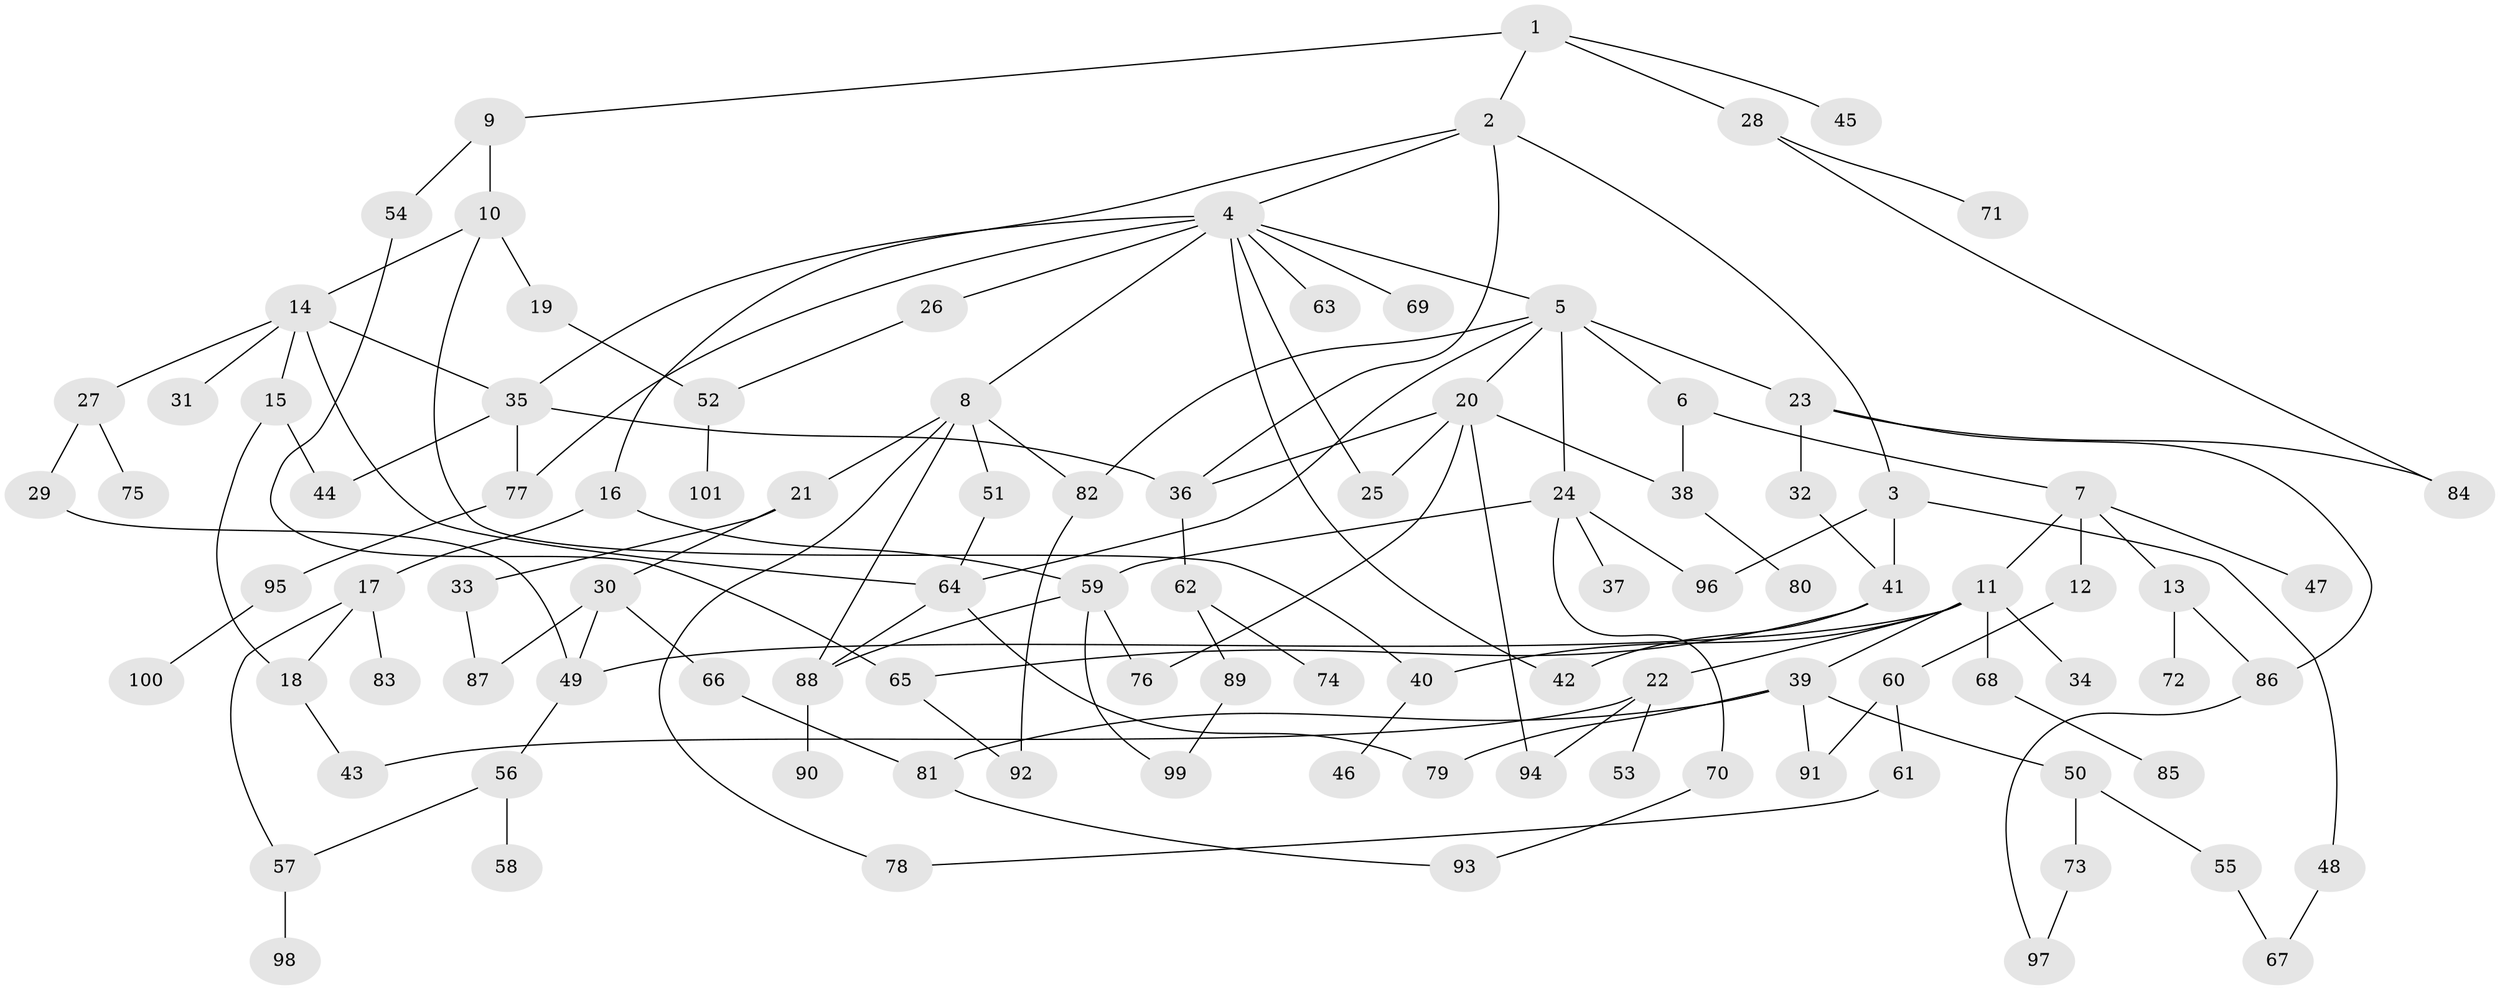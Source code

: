 // coarse degree distribution, {4: 0.04285714285714286, 7: 0.014285714285714285, 1: 0.3142857142857143, 2: 0.2857142857142857, 13: 0.014285714285714285, 5: 0.17142857142857143, 6: 0.02857142857142857, 3: 0.11428571428571428, 10: 0.014285714285714285}
// Generated by graph-tools (version 1.1) at 2025/46/03/04/25 21:46:06]
// undirected, 101 vertices, 138 edges
graph export_dot {
graph [start="1"]
  node [color=gray90,style=filled];
  1;
  2;
  3;
  4;
  5;
  6;
  7;
  8;
  9;
  10;
  11;
  12;
  13;
  14;
  15;
  16;
  17;
  18;
  19;
  20;
  21;
  22;
  23;
  24;
  25;
  26;
  27;
  28;
  29;
  30;
  31;
  32;
  33;
  34;
  35;
  36;
  37;
  38;
  39;
  40;
  41;
  42;
  43;
  44;
  45;
  46;
  47;
  48;
  49;
  50;
  51;
  52;
  53;
  54;
  55;
  56;
  57;
  58;
  59;
  60;
  61;
  62;
  63;
  64;
  65;
  66;
  67;
  68;
  69;
  70;
  71;
  72;
  73;
  74;
  75;
  76;
  77;
  78;
  79;
  80;
  81;
  82;
  83;
  84;
  85;
  86;
  87;
  88;
  89;
  90;
  91;
  92;
  93;
  94;
  95;
  96;
  97;
  98;
  99;
  100;
  101;
  1 -- 2;
  1 -- 9;
  1 -- 28;
  1 -- 45;
  2 -- 3;
  2 -- 4;
  2 -- 16;
  2 -- 36;
  3 -- 48;
  3 -- 96;
  3 -- 41;
  4 -- 5;
  4 -- 8;
  4 -- 25;
  4 -- 26;
  4 -- 42;
  4 -- 63;
  4 -- 69;
  4 -- 77;
  4 -- 35;
  5 -- 6;
  5 -- 20;
  5 -- 23;
  5 -- 24;
  5 -- 82;
  5 -- 64;
  6 -- 7;
  6 -- 38;
  7 -- 11;
  7 -- 12;
  7 -- 13;
  7 -- 47;
  8 -- 21;
  8 -- 51;
  8 -- 82;
  8 -- 78;
  8 -- 88;
  9 -- 10;
  9 -- 54;
  10 -- 14;
  10 -- 19;
  10 -- 40;
  11 -- 22;
  11 -- 34;
  11 -- 39;
  11 -- 40;
  11 -- 68;
  11 -- 49;
  12 -- 60;
  13 -- 72;
  13 -- 86;
  14 -- 15;
  14 -- 27;
  14 -- 31;
  14 -- 35;
  14 -- 64;
  15 -- 44;
  15 -- 18;
  16 -- 17;
  16 -- 59;
  17 -- 18;
  17 -- 83;
  17 -- 57;
  18 -- 43;
  19 -- 52;
  20 -- 36;
  20 -- 76;
  20 -- 94;
  20 -- 38;
  20 -- 25;
  21 -- 30;
  21 -- 33;
  22 -- 53;
  22 -- 94;
  22 -- 43;
  23 -- 32;
  23 -- 84;
  23 -- 86;
  24 -- 37;
  24 -- 59;
  24 -- 70;
  24 -- 96;
  26 -- 52;
  27 -- 29;
  27 -- 75;
  28 -- 71;
  28 -- 84;
  29 -- 49;
  30 -- 49;
  30 -- 66;
  30 -- 87;
  32 -- 41;
  33 -- 87;
  35 -- 44;
  35 -- 36;
  35 -- 77;
  36 -- 62;
  38 -- 80;
  39 -- 50;
  39 -- 81;
  39 -- 91;
  39 -- 79;
  40 -- 46;
  41 -- 65;
  41 -- 42;
  48 -- 67;
  49 -- 56;
  50 -- 55;
  50 -- 73;
  51 -- 64;
  52 -- 101;
  54 -- 65;
  55 -- 67;
  56 -- 57;
  56 -- 58;
  57 -- 98;
  59 -- 99;
  59 -- 88;
  59 -- 76;
  60 -- 61;
  60 -- 91;
  61 -- 78;
  62 -- 74;
  62 -- 89;
  64 -- 79;
  64 -- 88;
  65 -- 92;
  66 -- 81;
  68 -- 85;
  70 -- 93;
  73 -- 97;
  77 -- 95;
  81 -- 93;
  82 -- 92;
  86 -- 97;
  88 -- 90;
  89 -- 99;
  95 -- 100;
}
